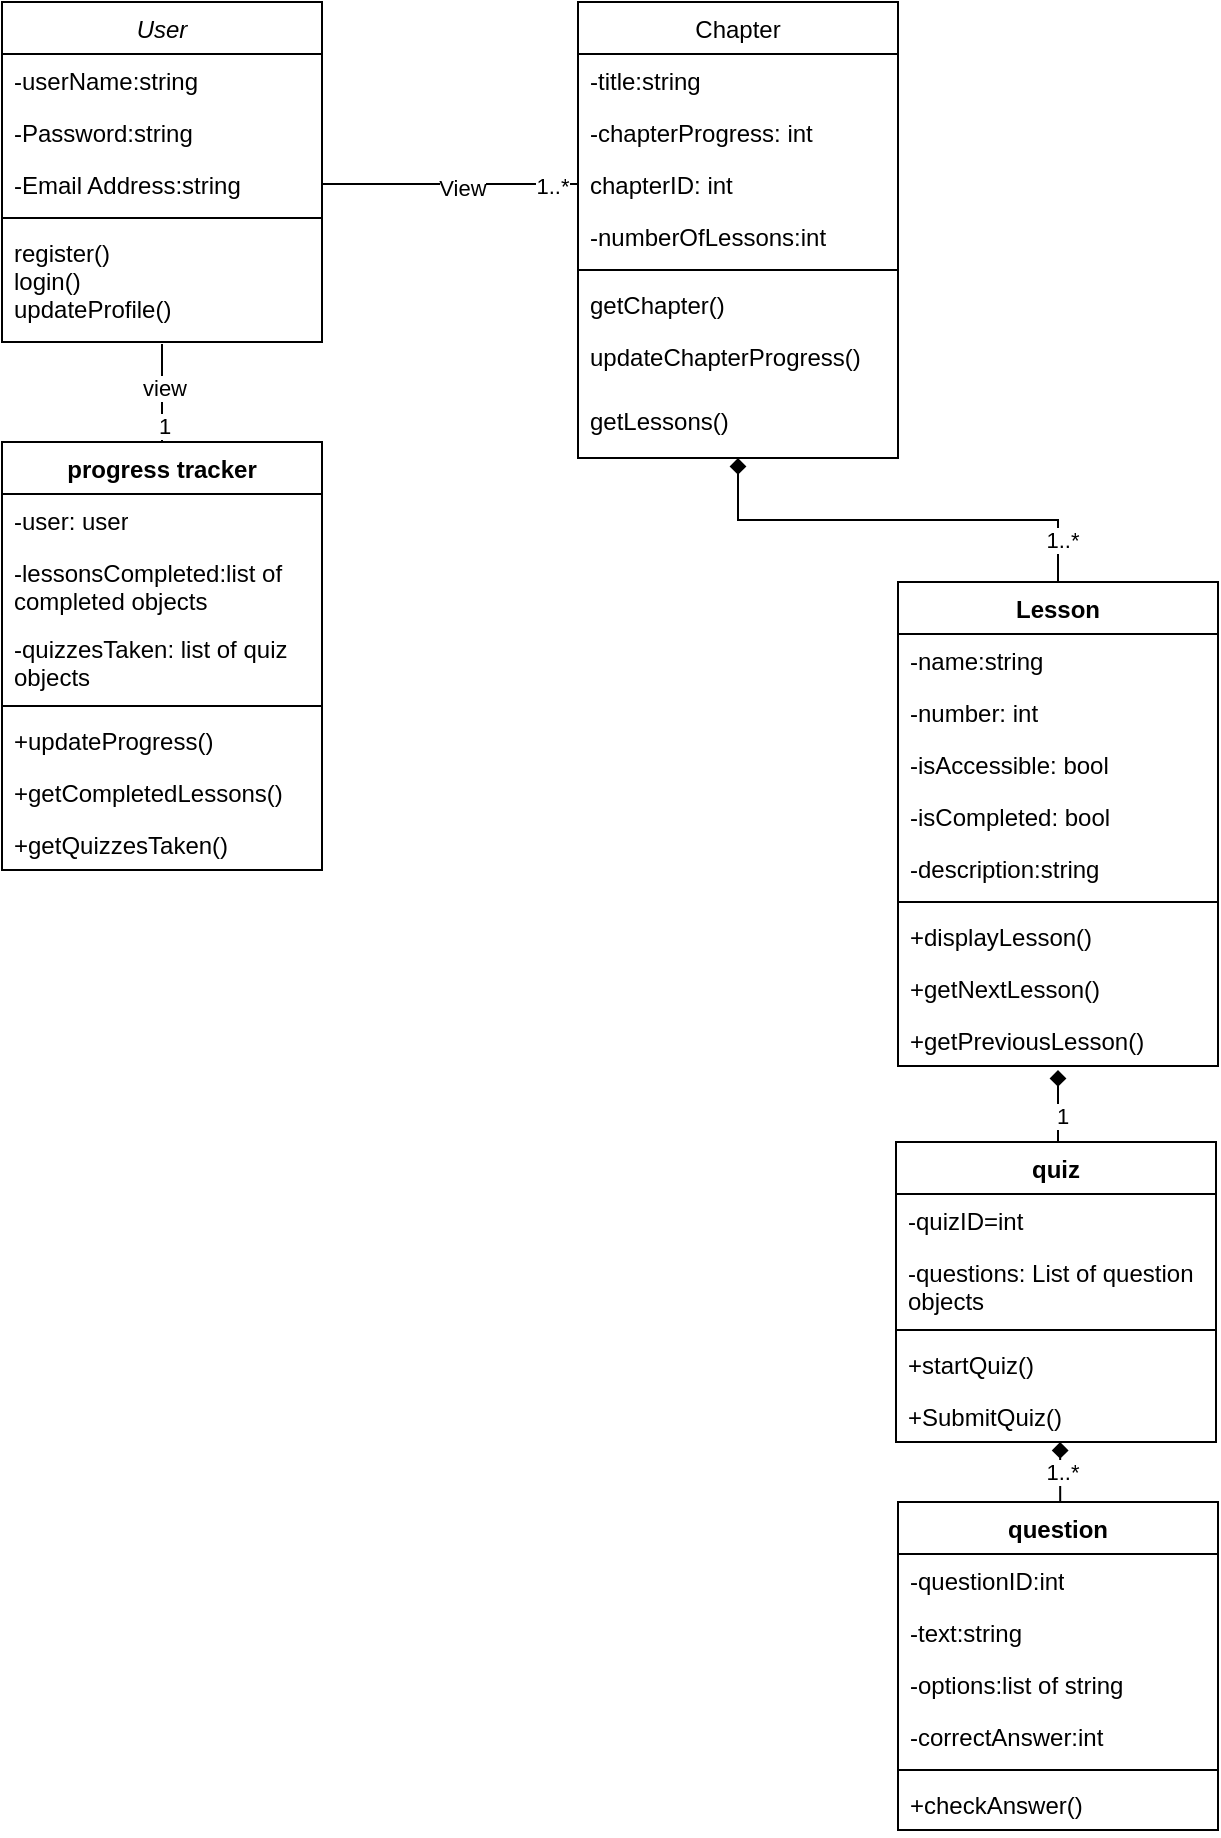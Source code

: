 <mxfile version="24.0.7" type="github">
  <diagram id="C5RBs43oDa-KdzZeNtuy" name="Page-1">
    <mxGraphModel dx="769" dy="562" grid="1" gridSize="10" guides="1" tooltips="1" connect="1" arrows="1" fold="1" page="1" pageScale="1" pageWidth="827" pageHeight="1169" math="0" shadow="0">
      <root>
        <mxCell id="WIyWlLk6GJQsqaUBKTNV-0" />
        <mxCell id="WIyWlLk6GJQsqaUBKTNV-1" parent="WIyWlLk6GJQsqaUBKTNV-0" />
        <mxCell id="zkfFHV4jXpPFQw0GAbJ--0" value="User" style="swimlane;fontStyle=2;align=center;verticalAlign=top;childLayout=stackLayout;horizontal=1;startSize=26;horizontalStack=0;resizeParent=1;resizeLast=0;collapsible=1;marginBottom=0;rounded=0;shadow=0;strokeWidth=1;" parent="WIyWlLk6GJQsqaUBKTNV-1" vertex="1">
          <mxGeometry x="220" y="120" width="160" height="170" as="geometry">
            <mxRectangle x="230" y="140" width="160" height="26" as="alternateBounds" />
          </mxGeometry>
        </mxCell>
        <mxCell id="zkfFHV4jXpPFQw0GAbJ--1" value="-userName:string" style="text;align=left;verticalAlign=top;spacingLeft=4;spacingRight=4;overflow=hidden;rotatable=0;points=[[0,0.5],[1,0.5]];portConstraint=eastwest;" parent="zkfFHV4jXpPFQw0GAbJ--0" vertex="1">
          <mxGeometry y="26" width="160" height="26" as="geometry" />
        </mxCell>
        <mxCell id="zkfFHV4jXpPFQw0GAbJ--2" value="-Password:string" style="text;align=left;verticalAlign=top;spacingLeft=4;spacingRight=4;overflow=hidden;rotatable=0;points=[[0,0.5],[1,0.5]];portConstraint=eastwest;rounded=0;shadow=0;html=0;" parent="zkfFHV4jXpPFQw0GAbJ--0" vertex="1">
          <mxGeometry y="52" width="160" height="26" as="geometry" />
        </mxCell>
        <mxCell id="zkfFHV4jXpPFQw0GAbJ--3" value="-Email Address:string" style="text;align=left;verticalAlign=top;spacingLeft=4;spacingRight=4;overflow=hidden;rotatable=0;points=[[0,0.5],[1,0.5]];portConstraint=eastwest;rounded=0;shadow=0;html=0;" parent="zkfFHV4jXpPFQw0GAbJ--0" vertex="1">
          <mxGeometry y="78" width="160" height="26" as="geometry" />
        </mxCell>
        <mxCell id="zkfFHV4jXpPFQw0GAbJ--4" value="" style="line;html=1;strokeWidth=1;align=left;verticalAlign=middle;spacingTop=-1;spacingLeft=3;spacingRight=3;rotatable=0;labelPosition=right;points=[];portConstraint=eastwest;" parent="zkfFHV4jXpPFQw0GAbJ--0" vertex="1">
          <mxGeometry y="104" width="160" height="8" as="geometry" />
        </mxCell>
        <mxCell id="zkfFHV4jXpPFQw0GAbJ--5" value="register()&#xa;login()&#xa;updateProfile()" style="text;align=left;verticalAlign=top;spacingLeft=4;spacingRight=4;overflow=hidden;rotatable=0;points=[[0,0.5],[1,0.5]];portConstraint=eastwest;" parent="zkfFHV4jXpPFQw0GAbJ--0" vertex="1">
          <mxGeometry y="112" width="160" height="58" as="geometry" />
        </mxCell>
        <mxCell id="211nkwi2fsqfxY3VmvfT-11" style="edgeStyle=orthogonalEdgeStyle;rounded=0;orthogonalLoop=1;jettySize=auto;html=1;endArrow=none;endFill=0;strokeColor=default;startArrow=diamond;startFill=1;" edge="1" parent="WIyWlLk6GJQsqaUBKTNV-1" source="zkfFHV4jXpPFQw0GAbJ--17" target="211nkwi2fsqfxY3VmvfT-2">
          <mxGeometry relative="1" as="geometry" />
        </mxCell>
        <mxCell id="211nkwi2fsqfxY3VmvfT-52" value="1..*" style="edgeLabel;html=1;align=center;verticalAlign=middle;resizable=0;points=[];" vertex="1" connectable="0" parent="211nkwi2fsqfxY3VmvfT-11">
          <mxGeometry x="0.811" y="2" relative="1" as="geometry">
            <mxPoint as="offset" />
          </mxGeometry>
        </mxCell>
        <mxCell id="zkfFHV4jXpPFQw0GAbJ--17" value="Chapter" style="swimlane;fontStyle=0;align=center;verticalAlign=top;childLayout=stackLayout;horizontal=1;startSize=26;horizontalStack=0;resizeParent=1;resizeLast=0;collapsible=1;marginBottom=0;rounded=0;shadow=0;strokeWidth=1;" parent="WIyWlLk6GJQsqaUBKTNV-1" vertex="1">
          <mxGeometry x="508" y="120" width="160" height="228" as="geometry">
            <mxRectangle x="508" y="120" width="160" height="26" as="alternateBounds" />
          </mxGeometry>
        </mxCell>
        <mxCell id="zkfFHV4jXpPFQw0GAbJ--18" value="-title:string" style="text;align=left;verticalAlign=top;spacingLeft=4;spacingRight=4;overflow=hidden;rotatable=0;points=[[0,0.5],[1,0.5]];portConstraint=eastwest;" parent="zkfFHV4jXpPFQw0GAbJ--17" vertex="1">
          <mxGeometry y="26" width="160" height="26" as="geometry" />
        </mxCell>
        <mxCell id="211nkwi2fsqfxY3VmvfT-0" value="-chapterProgress: int" style="text;align=left;verticalAlign=top;spacingLeft=4;spacingRight=4;overflow=hidden;rotatable=0;points=[[0,0.5],[1,0.5]];portConstraint=eastwest;" vertex="1" parent="zkfFHV4jXpPFQw0GAbJ--17">
          <mxGeometry y="52" width="160" height="26" as="geometry" />
        </mxCell>
        <mxCell id="211nkwi2fsqfxY3VmvfT-1" value="chapterID: int " style="text;align=left;verticalAlign=top;spacingLeft=4;spacingRight=4;overflow=hidden;rotatable=0;points=[[0,0.5],[1,0.5]];portConstraint=eastwest;" vertex="1" parent="zkfFHV4jXpPFQw0GAbJ--17">
          <mxGeometry y="78" width="160" height="26" as="geometry" />
        </mxCell>
        <mxCell id="211nkwi2fsqfxY3VmvfT-13" value="-numberOfLessons:int" style="text;align=left;verticalAlign=top;spacingLeft=4;spacingRight=4;overflow=hidden;rotatable=0;points=[[0,0.5],[1,0.5]];portConstraint=eastwest;" vertex="1" parent="zkfFHV4jXpPFQw0GAbJ--17">
          <mxGeometry y="104" width="160" height="26" as="geometry" />
        </mxCell>
        <mxCell id="zkfFHV4jXpPFQw0GAbJ--23" value="" style="line;html=1;strokeWidth=1;align=left;verticalAlign=middle;spacingTop=-1;spacingLeft=3;spacingRight=3;rotatable=0;labelPosition=right;points=[];portConstraint=eastwest;" parent="zkfFHV4jXpPFQw0GAbJ--17" vertex="1">
          <mxGeometry y="130" width="160" height="8" as="geometry" />
        </mxCell>
        <mxCell id="zkfFHV4jXpPFQw0GAbJ--24" value="getChapter()" style="text;align=left;verticalAlign=top;spacingLeft=4;spacingRight=4;overflow=hidden;rotatable=0;points=[[0,0.5],[1,0.5]];portConstraint=eastwest;" parent="zkfFHV4jXpPFQw0GAbJ--17" vertex="1">
          <mxGeometry y="138" width="160" height="26" as="geometry" />
        </mxCell>
        <mxCell id="zkfFHV4jXpPFQw0GAbJ--25" value="updateChapterProgress()" style="text;align=left;verticalAlign=top;spacingLeft=4;spacingRight=4;overflow=hidden;rotatable=0;points=[[0,0.5],[1,0.5]];portConstraint=eastwest;" parent="zkfFHV4jXpPFQw0GAbJ--17" vertex="1">
          <mxGeometry y="164" width="160" height="32" as="geometry" />
        </mxCell>
        <mxCell id="211nkwi2fsqfxY3VmvfT-15" value="getLessons()" style="text;align=left;verticalAlign=top;spacingLeft=4;spacingRight=4;overflow=hidden;rotatable=0;points=[[0,0.5],[1,0.5]];portConstraint=eastwest;" vertex="1" parent="zkfFHV4jXpPFQw0GAbJ--17">
          <mxGeometry y="196" width="160" height="32" as="geometry" />
        </mxCell>
        <mxCell id="211nkwi2fsqfxY3VmvfT-2" value="Lesson" style="swimlane;fontStyle=1;align=center;verticalAlign=top;childLayout=stackLayout;horizontal=1;startSize=26;horizontalStack=0;resizeParent=1;resizeParentMax=0;resizeLast=0;collapsible=1;marginBottom=0;whiteSpace=wrap;html=1;" vertex="1" parent="WIyWlLk6GJQsqaUBKTNV-1">
          <mxGeometry x="668" y="410" width="160" height="242" as="geometry" />
        </mxCell>
        <mxCell id="211nkwi2fsqfxY3VmvfT-12" value="-name:string" style="text;strokeColor=none;fillColor=none;align=left;verticalAlign=top;spacingLeft=4;spacingRight=4;overflow=hidden;rotatable=0;points=[[0,0.5],[1,0.5]];portConstraint=eastwest;whiteSpace=wrap;html=1;" vertex="1" parent="211nkwi2fsqfxY3VmvfT-2">
          <mxGeometry y="26" width="160" height="26" as="geometry" />
        </mxCell>
        <mxCell id="211nkwi2fsqfxY3VmvfT-3" value="-number: int" style="text;strokeColor=none;fillColor=none;align=left;verticalAlign=top;spacingLeft=4;spacingRight=4;overflow=hidden;rotatable=0;points=[[0,0.5],[1,0.5]];portConstraint=eastwest;whiteSpace=wrap;html=1;" vertex="1" parent="211nkwi2fsqfxY3VmvfT-2">
          <mxGeometry y="52" width="160" height="26" as="geometry" />
        </mxCell>
        <mxCell id="211nkwi2fsqfxY3VmvfT-17" value="-isAccessible: bool" style="text;strokeColor=none;fillColor=none;align=left;verticalAlign=top;spacingLeft=4;spacingRight=4;overflow=hidden;rotatable=0;points=[[0,0.5],[1,0.5]];portConstraint=eastwest;whiteSpace=wrap;html=1;" vertex="1" parent="211nkwi2fsqfxY3VmvfT-2">
          <mxGeometry y="78" width="160" height="26" as="geometry" />
        </mxCell>
        <mxCell id="211nkwi2fsqfxY3VmvfT-18" value="-isCompleted: bool" style="text;strokeColor=none;fillColor=none;align=left;verticalAlign=top;spacingLeft=4;spacingRight=4;overflow=hidden;rotatable=0;points=[[0,0.5],[1,0.5]];portConstraint=eastwest;whiteSpace=wrap;html=1;" vertex="1" parent="211nkwi2fsqfxY3VmvfT-2">
          <mxGeometry y="104" width="160" height="26" as="geometry" />
        </mxCell>
        <mxCell id="211nkwi2fsqfxY3VmvfT-20" value="-description:string" style="text;strokeColor=none;fillColor=none;align=left;verticalAlign=top;spacingLeft=4;spacingRight=4;overflow=hidden;rotatable=0;points=[[0,0.5],[1,0.5]];portConstraint=eastwest;whiteSpace=wrap;html=1;" vertex="1" parent="211nkwi2fsqfxY3VmvfT-2">
          <mxGeometry y="130" width="160" height="26" as="geometry" />
        </mxCell>
        <mxCell id="211nkwi2fsqfxY3VmvfT-4" value="" style="line;strokeWidth=1;fillColor=none;align=left;verticalAlign=middle;spacingTop=-1;spacingLeft=3;spacingRight=3;rotatable=0;labelPosition=right;points=[];portConstraint=eastwest;strokeColor=inherit;" vertex="1" parent="211nkwi2fsqfxY3VmvfT-2">
          <mxGeometry y="156" width="160" height="8" as="geometry" />
        </mxCell>
        <mxCell id="211nkwi2fsqfxY3VmvfT-16" value="+displayLesson()" style="text;strokeColor=none;fillColor=none;align=left;verticalAlign=top;spacingLeft=4;spacingRight=4;overflow=hidden;rotatable=0;points=[[0,0.5],[1,0.5]];portConstraint=eastwest;whiteSpace=wrap;html=1;" vertex="1" parent="211nkwi2fsqfxY3VmvfT-2">
          <mxGeometry y="164" width="160" height="26" as="geometry" />
        </mxCell>
        <mxCell id="211nkwi2fsqfxY3VmvfT-19" value="+getNextLesson()" style="text;strokeColor=none;fillColor=none;align=left;verticalAlign=top;spacingLeft=4;spacingRight=4;overflow=hidden;rotatable=0;points=[[0,0.5],[1,0.5]];portConstraint=eastwest;whiteSpace=wrap;html=1;" vertex="1" parent="211nkwi2fsqfxY3VmvfT-2">
          <mxGeometry y="190" width="160" height="26" as="geometry" />
        </mxCell>
        <mxCell id="211nkwi2fsqfxY3VmvfT-23" value="+getPreviousLesson()" style="text;strokeColor=none;fillColor=none;align=left;verticalAlign=top;spacingLeft=4;spacingRight=4;overflow=hidden;rotatable=0;points=[[0,0.5],[1,0.5]];portConstraint=eastwest;whiteSpace=wrap;html=1;" vertex="1" parent="211nkwi2fsqfxY3VmvfT-2">
          <mxGeometry y="216" width="160" height="26" as="geometry" />
        </mxCell>
        <mxCell id="211nkwi2fsqfxY3VmvfT-21" style="edgeStyle=orthogonalEdgeStyle;rounded=0;orthogonalLoop=1;jettySize=auto;html=1;exitX=1;exitY=0.5;exitDx=0;exitDy=0;entryX=0;entryY=0.5;entryDx=0;entryDy=0;endArrow=none;endFill=0;" edge="1" parent="WIyWlLk6GJQsqaUBKTNV-1" source="zkfFHV4jXpPFQw0GAbJ--3" target="211nkwi2fsqfxY3VmvfT-1">
          <mxGeometry relative="1" as="geometry" />
        </mxCell>
        <mxCell id="211nkwi2fsqfxY3VmvfT-22" value="View" style="edgeLabel;html=1;align=center;verticalAlign=middle;resizable=0;points=[];" vertex="1" connectable="0" parent="211nkwi2fsqfxY3VmvfT-21">
          <mxGeometry x="0.094" y="-2" relative="1" as="geometry">
            <mxPoint as="offset" />
          </mxGeometry>
        </mxCell>
        <mxCell id="211nkwi2fsqfxY3VmvfT-51" value="1..*" style="edgeLabel;html=1;align=center;verticalAlign=middle;resizable=0;points=[];" vertex="1" connectable="0" parent="211nkwi2fsqfxY3VmvfT-21">
          <mxGeometry x="0.797" y="-1" relative="1" as="geometry">
            <mxPoint as="offset" />
          </mxGeometry>
        </mxCell>
        <mxCell id="211nkwi2fsqfxY3VmvfT-24" value="quiz" style="swimlane;fontStyle=1;align=center;verticalAlign=top;childLayout=stackLayout;horizontal=1;startSize=26;horizontalStack=0;resizeParent=1;resizeParentMax=0;resizeLast=0;collapsible=1;marginBottom=0;whiteSpace=wrap;html=1;" vertex="1" parent="WIyWlLk6GJQsqaUBKTNV-1">
          <mxGeometry x="667" y="690" width="160" height="150" as="geometry" />
        </mxCell>
        <mxCell id="211nkwi2fsqfxY3VmvfT-25" value="-quizID=int" style="text;strokeColor=none;fillColor=none;align=left;verticalAlign=top;spacingLeft=4;spacingRight=4;overflow=hidden;rotatable=0;points=[[0,0.5],[1,0.5]];portConstraint=eastwest;whiteSpace=wrap;html=1;" vertex="1" parent="211nkwi2fsqfxY3VmvfT-24">
          <mxGeometry y="26" width="160" height="26" as="geometry" />
        </mxCell>
        <mxCell id="211nkwi2fsqfxY3VmvfT-29" value="-questions: List of question objects" style="text;strokeColor=none;fillColor=none;align=left;verticalAlign=top;spacingLeft=4;spacingRight=4;overflow=hidden;rotatable=0;points=[[0,0.5],[1,0.5]];portConstraint=eastwest;whiteSpace=wrap;html=1;" vertex="1" parent="211nkwi2fsqfxY3VmvfT-24">
          <mxGeometry y="52" width="160" height="38" as="geometry" />
        </mxCell>
        <mxCell id="211nkwi2fsqfxY3VmvfT-26" value="" style="line;strokeWidth=1;fillColor=none;align=left;verticalAlign=middle;spacingTop=-1;spacingLeft=3;spacingRight=3;rotatable=0;labelPosition=right;points=[];portConstraint=eastwest;strokeColor=inherit;" vertex="1" parent="211nkwi2fsqfxY3VmvfT-24">
          <mxGeometry y="90" width="160" height="8" as="geometry" />
        </mxCell>
        <mxCell id="211nkwi2fsqfxY3VmvfT-27" value="+startQuiz()&lt;div&gt;&lt;br&gt;&lt;/div&gt;" style="text;strokeColor=none;fillColor=none;align=left;verticalAlign=top;spacingLeft=4;spacingRight=4;overflow=hidden;rotatable=0;points=[[0,0.5],[1,0.5]];portConstraint=eastwest;whiteSpace=wrap;html=1;" vertex="1" parent="211nkwi2fsqfxY3VmvfT-24">
          <mxGeometry y="98" width="160" height="26" as="geometry" />
        </mxCell>
        <mxCell id="211nkwi2fsqfxY3VmvfT-30" value="&lt;div&gt;+SubmitQuiz()&lt;/div&gt;" style="text;strokeColor=none;fillColor=none;align=left;verticalAlign=top;spacingLeft=4;spacingRight=4;overflow=hidden;rotatable=0;points=[[0,0.5],[1,0.5]];portConstraint=eastwest;whiteSpace=wrap;html=1;" vertex="1" parent="211nkwi2fsqfxY3VmvfT-24">
          <mxGeometry y="124" width="160" height="26" as="geometry" />
        </mxCell>
        <mxCell id="211nkwi2fsqfxY3VmvfT-28" style="edgeStyle=orthogonalEdgeStyle;rounded=0;orthogonalLoop=1;jettySize=auto;html=1;exitX=0.5;exitY=0;exitDx=0;exitDy=0;entryX=0.5;entryY=1.077;entryDx=0;entryDy=0;entryPerimeter=0;endArrow=diamond;endFill=1;" edge="1" parent="WIyWlLk6GJQsqaUBKTNV-1" source="211nkwi2fsqfxY3VmvfT-24" target="211nkwi2fsqfxY3VmvfT-23">
          <mxGeometry relative="1" as="geometry" />
        </mxCell>
        <mxCell id="211nkwi2fsqfxY3VmvfT-53" value="1" style="edgeLabel;html=1;align=center;verticalAlign=middle;resizable=0;points=[];" vertex="1" connectable="0" parent="211nkwi2fsqfxY3VmvfT-28">
          <mxGeometry x="-0.243" y="-2" relative="1" as="geometry">
            <mxPoint as="offset" />
          </mxGeometry>
        </mxCell>
        <mxCell id="211nkwi2fsqfxY3VmvfT-31" value="question" style="swimlane;fontStyle=1;align=center;verticalAlign=top;childLayout=stackLayout;horizontal=1;startSize=26;horizontalStack=0;resizeParent=1;resizeParentMax=0;resizeLast=0;collapsible=1;marginBottom=0;whiteSpace=wrap;html=1;" vertex="1" parent="WIyWlLk6GJQsqaUBKTNV-1">
          <mxGeometry x="668" y="870" width="160" height="164" as="geometry" />
        </mxCell>
        <mxCell id="211nkwi2fsqfxY3VmvfT-32" value="-questionID:int" style="text;strokeColor=none;fillColor=none;align=left;verticalAlign=top;spacingLeft=4;spacingRight=4;overflow=hidden;rotatable=0;points=[[0,0.5],[1,0.5]];portConstraint=eastwest;whiteSpace=wrap;html=1;" vertex="1" parent="211nkwi2fsqfxY3VmvfT-31">
          <mxGeometry y="26" width="160" height="26" as="geometry" />
        </mxCell>
        <mxCell id="211nkwi2fsqfxY3VmvfT-35" value="-text:string" style="text;strokeColor=none;fillColor=none;align=left;verticalAlign=top;spacingLeft=4;spacingRight=4;overflow=hidden;rotatable=0;points=[[0,0.5],[1,0.5]];portConstraint=eastwest;whiteSpace=wrap;html=1;" vertex="1" parent="211nkwi2fsqfxY3VmvfT-31">
          <mxGeometry y="52" width="160" height="26" as="geometry" />
        </mxCell>
        <mxCell id="211nkwi2fsqfxY3VmvfT-36" value="-options:list of string&lt;div&gt;&lt;br&gt;&lt;/div&gt;" style="text;strokeColor=none;fillColor=none;align=left;verticalAlign=top;spacingLeft=4;spacingRight=4;overflow=hidden;rotatable=0;points=[[0,0.5],[1,0.5]];portConstraint=eastwest;whiteSpace=wrap;html=1;" vertex="1" parent="211nkwi2fsqfxY3VmvfT-31">
          <mxGeometry y="78" width="160" height="26" as="geometry" />
        </mxCell>
        <mxCell id="211nkwi2fsqfxY3VmvfT-37" value="&lt;div&gt;-correctAnswer:int&lt;/div&gt;" style="text;strokeColor=none;fillColor=none;align=left;verticalAlign=top;spacingLeft=4;spacingRight=4;overflow=hidden;rotatable=0;points=[[0,0.5],[1,0.5]];portConstraint=eastwest;whiteSpace=wrap;html=1;" vertex="1" parent="211nkwi2fsqfxY3VmvfT-31">
          <mxGeometry y="104" width="160" height="26" as="geometry" />
        </mxCell>
        <mxCell id="211nkwi2fsqfxY3VmvfT-33" value="" style="line;strokeWidth=1;fillColor=none;align=left;verticalAlign=middle;spacingTop=-1;spacingLeft=3;spacingRight=3;rotatable=0;labelPosition=right;points=[];portConstraint=eastwest;strokeColor=inherit;" vertex="1" parent="211nkwi2fsqfxY3VmvfT-31">
          <mxGeometry y="130" width="160" height="8" as="geometry" />
        </mxCell>
        <mxCell id="211nkwi2fsqfxY3VmvfT-34" value="+checkAnswer()" style="text;strokeColor=none;fillColor=none;align=left;verticalAlign=top;spacingLeft=4;spacingRight=4;overflow=hidden;rotatable=0;points=[[0,0.5],[1,0.5]];portConstraint=eastwest;whiteSpace=wrap;html=1;" vertex="1" parent="211nkwi2fsqfxY3VmvfT-31">
          <mxGeometry y="138" width="160" height="26" as="geometry" />
        </mxCell>
        <mxCell id="211nkwi2fsqfxY3VmvfT-38" style="edgeStyle=orthogonalEdgeStyle;rounded=0;orthogonalLoop=1;jettySize=auto;html=1;exitX=0.5;exitY=0;exitDx=0;exitDy=0;entryX=0.513;entryY=1;entryDx=0;entryDy=0;entryPerimeter=0;endArrow=diamond;endFill=1;" edge="1" parent="WIyWlLk6GJQsqaUBKTNV-1" source="211nkwi2fsqfxY3VmvfT-31" target="211nkwi2fsqfxY3VmvfT-30">
          <mxGeometry relative="1" as="geometry" />
        </mxCell>
        <mxCell id="211nkwi2fsqfxY3VmvfT-54" value="1..*" style="edgeLabel;html=1;align=center;verticalAlign=middle;resizable=0;points=[];" vertex="1" connectable="0" parent="211nkwi2fsqfxY3VmvfT-38">
          <mxGeometry x="0.035" y="-1" relative="1" as="geometry">
            <mxPoint as="offset" />
          </mxGeometry>
        </mxCell>
        <mxCell id="211nkwi2fsqfxY3VmvfT-39" value="progress tracker" style="swimlane;fontStyle=1;align=center;verticalAlign=top;childLayout=stackLayout;horizontal=1;startSize=26;horizontalStack=0;resizeParent=1;resizeParentMax=0;resizeLast=0;collapsible=1;marginBottom=0;whiteSpace=wrap;html=1;" vertex="1" parent="WIyWlLk6GJQsqaUBKTNV-1">
          <mxGeometry x="220" y="340" width="160" height="214" as="geometry" />
        </mxCell>
        <mxCell id="211nkwi2fsqfxY3VmvfT-40" value="-user: user" style="text;strokeColor=none;fillColor=none;align=left;verticalAlign=top;spacingLeft=4;spacingRight=4;overflow=hidden;rotatable=0;points=[[0,0.5],[1,0.5]];portConstraint=eastwest;whiteSpace=wrap;html=1;" vertex="1" parent="211nkwi2fsqfxY3VmvfT-39">
          <mxGeometry y="26" width="160" height="26" as="geometry" />
        </mxCell>
        <mxCell id="211nkwi2fsqfxY3VmvfT-43" value="-lessonsCompleted:list of completed objects" style="text;strokeColor=none;fillColor=none;align=left;verticalAlign=top;spacingLeft=4;spacingRight=4;overflow=hidden;rotatable=0;points=[[0,0.5],[1,0.5]];portConstraint=eastwest;whiteSpace=wrap;html=1;" vertex="1" parent="211nkwi2fsqfxY3VmvfT-39">
          <mxGeometry y="52" width="160" height="38" as="geometry" />
        </mxCell>
        <mxCell id="211nkwi2fsqfxY3VmvfT-44" value="-quizzesTaken: list of quiz objects" style="text;strokeColor=none;fillColor=none;align=left;verticalAlign=top;spacingLeft=4;spacingRight=4;overflow=hidden;rotatable=0;points=[[0,0.5],[1,0.5]];portConstraint=eastwest;whiteSpace=wrap;html=1;" vertex="1" parent="211nkwi2fsqfxY3VmvfT-39">
          <mxGeometry y="90" width="160" height="38" as="geometry" />
        </mxCell>
        <mxCell id="211nkwi2fsqfxY3VmvfT-41" value="" style="line;strokeWidth=1;fillColor=none;align=left;verticalAlign=middle;spacingTop=-1;spacingLeft=3;spacingRight=3;rotatable=0;labelPosition=right;points=[];portConstraint=eastwest;strokeColor=inherit;" vertex="1" parent="211nkwi2fsqfxY3VmvfT-39">
          <mxGeometry y="128" width="160" height="8" as="geometry" />
        </mxCell>
        <mxCell id="211nkwi2fsqfxY3VmvfT-42" value="+updateProgress()" style="text;strokeColor=none;fillColor=none;align=left;verticalAlign=top;spacingLeft=4;spacingRight=4;overflow=hidden;rotatable=0;points=[[0,0.5],[1,0.5]];portConstraint=eastwest;whiteSpace=wrap;html=1;" vertex="1" parent="211nkwi2fsqfxY3VmvfT-39">
          <mxGeometry y="136" width="160" height="26" as="geometry" />
        </mxCell>
        <mxCell id="211nkwi2fsqfxY3VmvfT-45" value="+getCompletedLessons()" style="text;strokeColor=none;fillColor=none;align=left;verticalAlign=top;spacingLeft=4;spacingRight=4;overflow=hidden;rotatable=0;points=[[0,0.5],[1,0.5]];portConstraint=eastwest;whiteSpace=wrap;html=1;" vertex="1" parent="211nkwi2fsqfxY3VmvfT-39">
          <mxGeometry y="162" width="160" height="26" as="geometry" />
        </mxCell>
        <mxCell id="211nkwi2fsqfxY3VmvfT-46" value="+getQuizzesTaken()" style="text;strokeColor=none;fillColor=none;align=left;verticalAlign=top;spacingLeft=4;spacingRight=4;overflow=hidden;rotatable=0;points=[[0,0.5],[1,0.5]];portConstraint=eastwest;whiteSpace=wrap;html=1;" vertex="1" parent="211nkwi2fsqfxY3VmvfT-39">
          <mxGeometry y="188" width="160" height="26" as="geometry" />
        </mxCell>
        <mxCell id="211nkwi2fsqfxY3VmvfT-47" style="edgeStyle=orthogonalEdgeStyle;rounded=0;orthogonalLoop=1;jettySize=auto;html=1;exitX=0.5;exitY=0;exitDx=0;exitDy=0;entryX=0.5;entryY=1.017;entryDx=0;entryDy=0;entryPerimeter=0;startArrow=none;startFill=0;endArrow=none;endFill=0;" edge="1" parent="WIyWlLk6GJQsqaUBKTNV-1" source="211nkwi2fsqfxY3VmvfT-39" target="zkfFHV4jXpPFQw0GAbJ--5">
          <mxGeometry relative="1" as="geometry" />
        </mxCell>
        <mxCell id="211nkwi2fsqfxY3VmvfT-49" value="view" style="edgeLabel;html=1;align=center;verticalAlign=middle;resizable=0;points=[];" vertex="1" connectable="0" parent="211nkwi2fsqfxY3VmvfT-47">
          <mxGeometry x="0.102" y="-1" relative="1" as="geometry">
            <mxPoint as="offset" />
          </mxGeometry>
        </mxCell>
        <mxCell id="211nkwi2fsqfxY3VmvfT-50" value="1" style="edgeLabel;html=1;align=center;verticalAlign=middle;resizable=0;points=[];" vertex="1" connectable="0" parent="211nkwi2fsqfxY3VmvfT-47">
          <mxGeometry x="-0.674" y="-1" relative="1" as="geometry">
            <mxPoint as="offset" />
          </mxGeometry>
        </mxCell>
      </root>
    </mxGraphModel>
  </diagram>
</mxfile>
